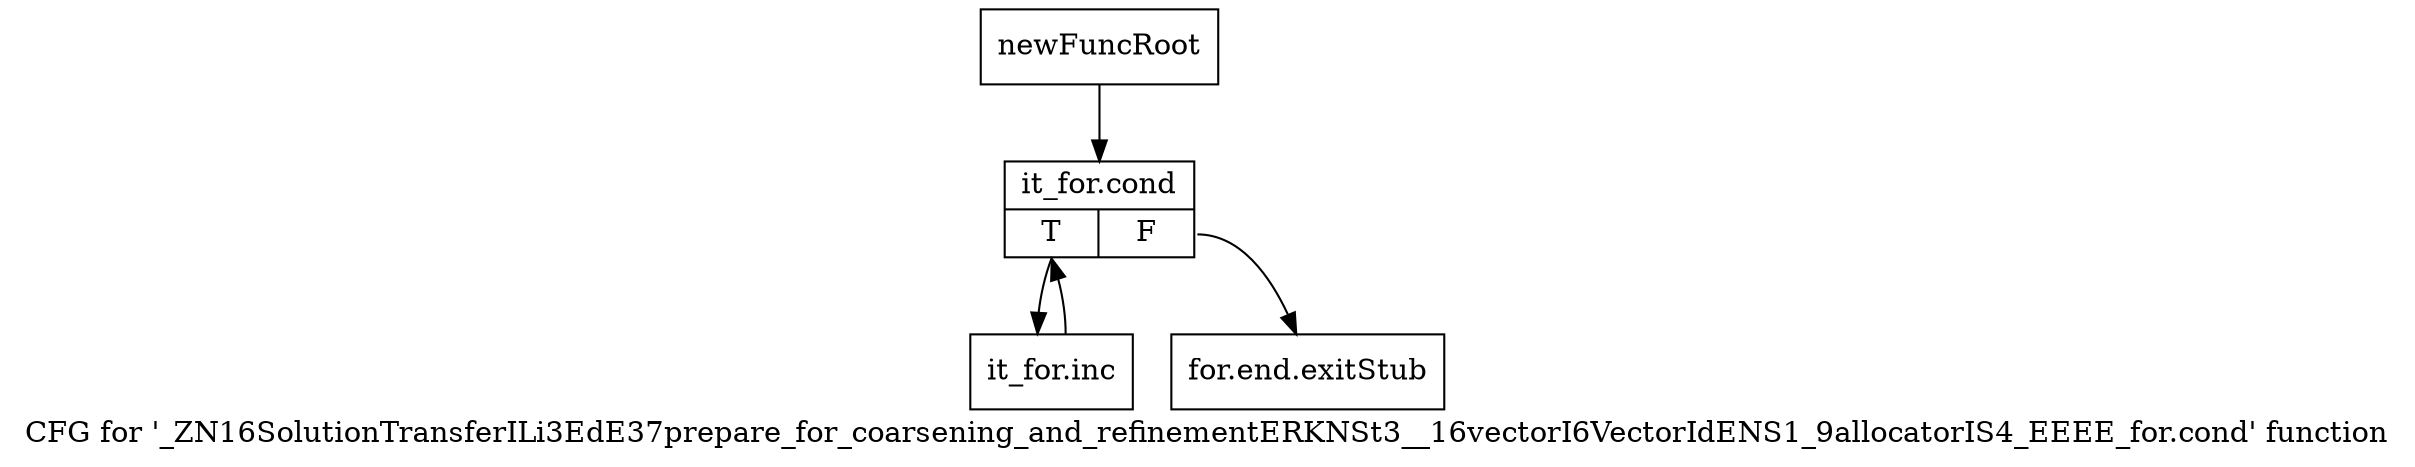 digraph "CFG for '_ZN16SolutionTransferILi3EdE37prepare_for_coarsening_and_refinementERKNSt3__16vectorI6VectorIdENS1_9allocatorIS4_EEEE_for.cond' function" {
	label="CFG for '_ZN16SolutionTransferILi3EdE37prepare_for_coarsening_and_refinementERKNSt3__16vectorI6VectorIdENS1_9allocatorIS4_EEEE_for.cond' function";

	Node0x966e300 [shape=record,label="{newFuncRoot}"];
	Node0x966e300 -> Node0x966e3a0;
	Node0x966e350 [shape=record,label="{for.end.exitStub}"];
	Node0x966e3a0 [shape=record,label="{it_for.cond|{<s0>T|<s1>F}}"];
	Node0x966e3a0:s0 -> Node0x966e3f0;
	Node0x966e3a0:s1 -> Node0x966e350;
	Node0x966e3f0 [shape=record,label="{it_for.inc}"];
	Node0x966e3f0 -> Node0x966e3a0;
}
